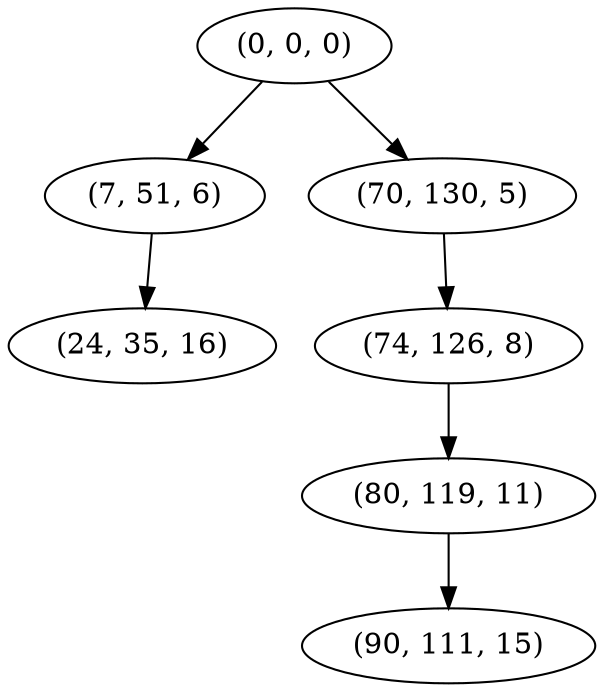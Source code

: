 digraph tree {
    "(0, 0, 0)";
    "(7, 51, 6)";
    "(24, 35, 16)";
    "(70, 130, 5)";
    "(74, 126, 8)";
    "(80, 119, 11)";
    "(90, 111, 15)";
    "(0, 0, 0)" -> "(7, 51, 6)";
    "(0, 0, 0)" -> "(70, 130, 5)";
    "(7, 51, 6)" -> "(24, 35, 16)";
    "(70, 130, 5)" -> "(74, 126, 8)";
    "(74, 126, 8)" -> "(80, 119, 11)";
    "(80, 119, 11)" -> "(90, 111, 15)";
}
